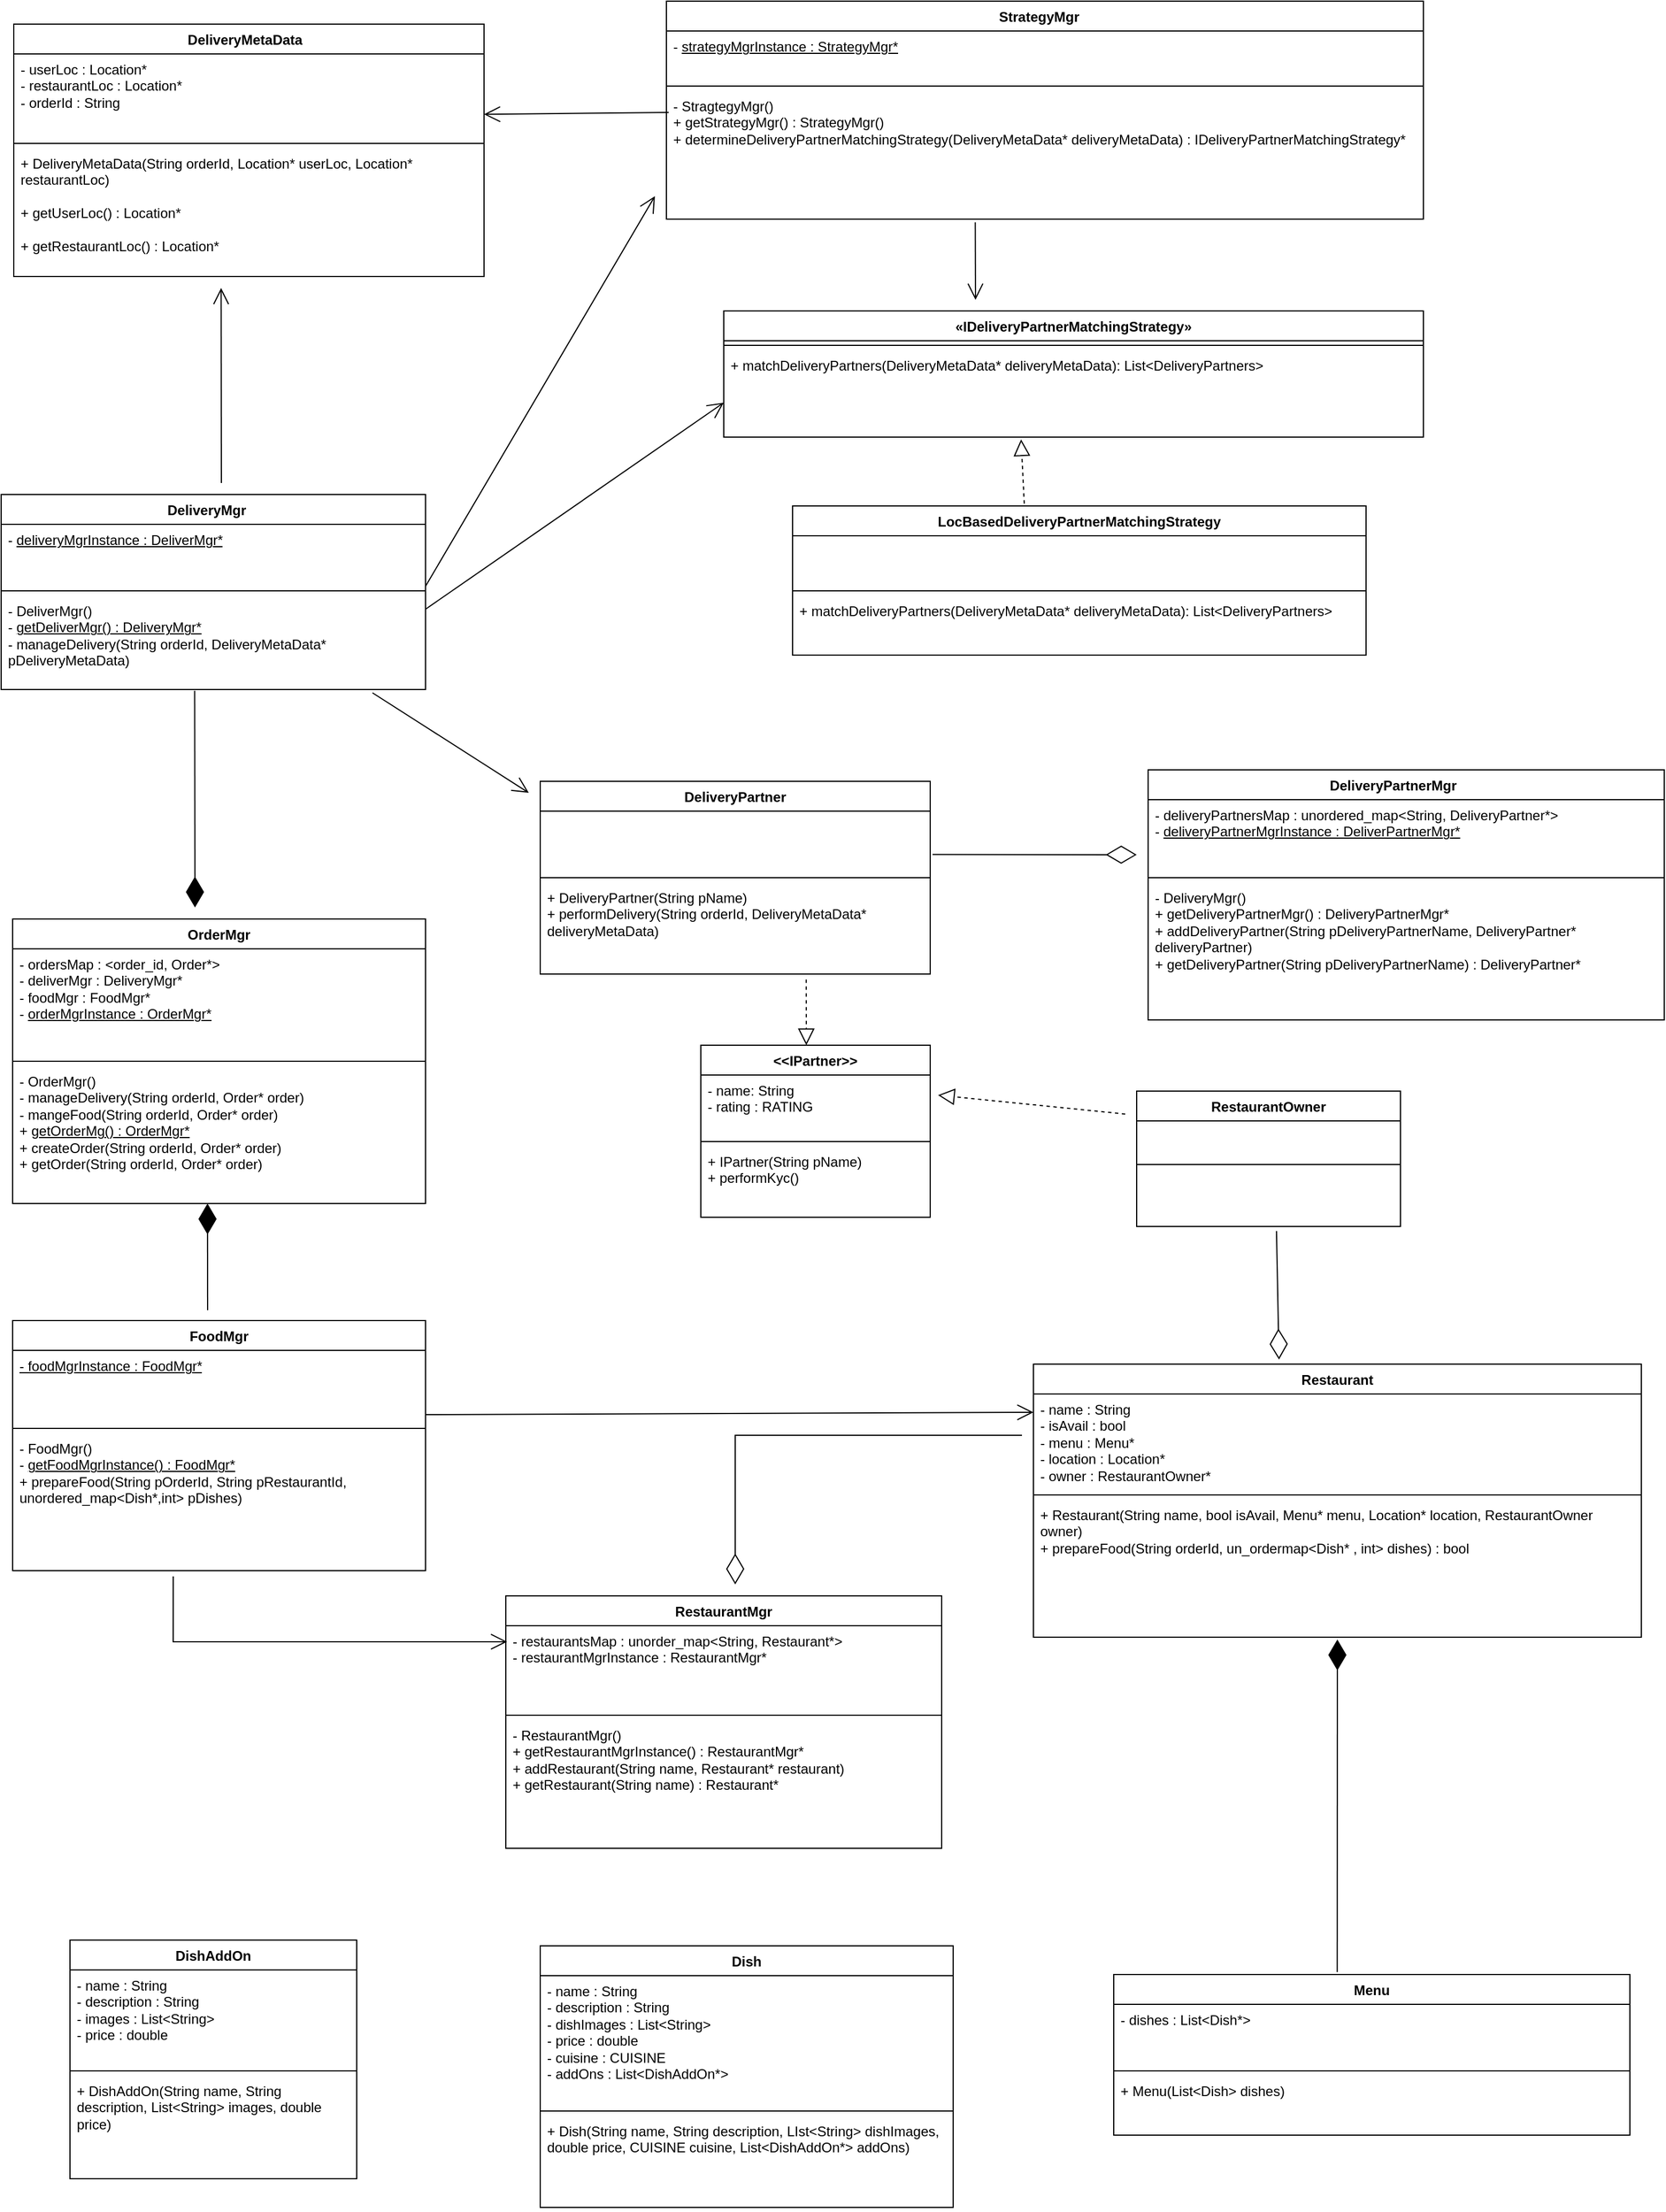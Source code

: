 <mxfile version="24.3.0" type="github">
  <diagram id="C5RBs43oDa-KdzZeNtuy" name="Page-1">
    <mxGraphModel dx="1600" dy="1936" grid="1" gridSize="10" guides="1" tooltips="1" connect="1" arrows="1" fold="1" page="1" pageScale="1" pageWidth="827" pageHeight="1169" math="0" shadow="0">
      <root>
        <mxCell id="WIyWlLk6GJQsqaUBKTNV-0" />
        <mxCell id="WIyWlLk6GJQsqaUBKTNV-1" parent="WIyWlLk6GJQsqaUBKTNV-0" />
        <mxCell id="DL4nsBVzCyI4VSnAJoLp-0" value="OrderMgr&lt;div&gt;&lt;br&gt;&lt;/div&gt;" style="swimlane;fontStyle=1;align=center;verticalAlign=top;childLayout=stackLayout;horizontal=1;startSize=26;horizontalStack=0;resizeParent=1;resizeParentMax=0;resizeLast=0;collapsible=1;marginBottom=0;whiteSpace=wrap;html=1;" vertex="1" parent="WIyWlLk6GJQsqaUBKTNV-1">
          <mxGeometry x="40" y="130" width="360" height="248" as="geometry" />
        </mxCell>
        <mxCell id="DL4nsBVzCyI4VSnAJoLp-1" value="- ordersMap : &amp;lt;order_id, Order*&amp;gt;&lt;div&gt;- deliverMgr : DeliveryMgr*&amp;nbsp;&lt;/div&gt;&lt;div&gt;- foodMgr : FoodMgr*&lt;/div&gt;&lt;div&gt;-&amp;nbsp;&lt;span style=&quot;background-color: initial;&quot;&gt;&lt;u&gt;orderMgrInstance : OrderMgr*&lt;/u&gt;&lt;/span&gt;&lt;/div&gt;&lt;div&gt;&lt;br&gt;&lt;/div&gt;" style="text;strokeColor=none;fillColor=none;align=left;verticalAlign=top;spacingLeft=4;spacingRight=4;overflow=hidden;rotatable=0;points=[[0,0.5],[1,0.5]];portConstraint=eastwest;whiteSpace=wrap;html=1;" vertex="1" parent="DL4nsBVzCyI4VSnAJoLp-0">
          <mxGeometry y="26" width="360" height="94" as="geometry" />
        </mxCell>
        <mxCell id="DL4nsBVzCyI4VSnAJoLp-2" value="" style="line;strokeWidth=1;fillColor=none;align=left;verticalAlign=middle;spacingTop=-1;spacingLeft=3;spacingRight=3;rotatable=0;labelPosition=right;points=[];portConstraint=eastwest;strokeColor=inherit;" vertex="1" parent="DL4nsBVzCyI4VSnAJoLp-0">
          <mxGeometry y="120" width="360" height="8" as="geometry" />
        </mxCell>
        <mxCell id="DL4nsBVzCyI4VSnAJoLp-3" value="- OrderMgr()&lt;div&gt;- manageDelivery(String orderId, Order* order)&lt;/div&gt;&lt;div&gt;- mangeFood(String orderId, Order* order)&lt;/div&gt;&lt;div&gt;+ &lt;u&gt;getOrderMg() : OrderMgr*&lt;/u&gt;&lt;/div&gt;&lt;div&gt;+ createOrder(String orderId, Order* order)&lt;/div&gt;&lt;div&gt;+ getOrder(String orderId, Order* order)&amp;nbsp;&lt;/div&gt;" style="text;strokeColor=none;fillColor=none;align=left;verticalAlign=top;spacingLeft=4;spacingRight=4;overflow=hidden;rotatable=0;points=[[0,0.5],[1,0.5]];portConstraint=eastwest;whiteSpace=wrap;html=1;" vertex="1" parent="DL4nsBVzCyI4VSnAJoLp-0">
          <mxGeometry y="128" width="360" height="120" as="geometry" />
        </mxCell>
        <mxCell id="DL4nsBVzCyI4VSnAJoLp-10" value="DeliveryMgr&lt;span style=&quot;white-space: pre;&quot;&gt;&#x9;&lt;/span&gt;" style="swimlane;fontStyle=1;align=center;verticalAlign=top;childLayout=stackLayout;horizontal=1;startSize=26;horizontalStack=0;resizeParent=1;resizeParentMax=0;resizeLast=0;collapsible=1;marginBottom=0;whiteSpace=wrap;html=1;" vertex="1" parent="WIyWlLk6GJQsqaUBKTNV-1">
          <mxGeometry x="30" y="-240" width="370" height="170" as="geometry" />
        </mxCell>
        <mxCell id="DL4nsBVzCyI4VSnAJoLp-11" value="- &lt;u&gt;deliveryMgrInstance : DeliverMgr*&lt;/u&gt;&lt;div&gt;&lt;br&gt;&lt;/div&gt;" style="text;strokeColor=none;fillColor=none;align=left;verticalAlign=top;spacingLeft=4;spacingRight=4;overflow=hidden;rotatable=0;points=[[0,0.5],[1,0.5]];portConstraint=eastwest;whiteSpace=wrap;html=1;" vertex="1" parent="DL4nsBVzCyI4VSnAJoLp-10">
          <mxGeometry y="26" width="370" height="54" as="geometry" />
        </mxCell>
        <mxCell id="DL4nsBVzCyI4VSnAJoLp-12" value="" style="line;strokeWidth=1;fillColor=none;align=left;verticalAlign=middle;spacingTop=-1;spacingLeft=3;spacingRight=3;rotatable=0;labelPosition=right;points=[];portConstraint=eastwest;strokeColor=inherit;" vertex="1" parent="DL4nsBVzCyI4VSnAJoLp-10">
          <mxGeometry y="80" width="370" height="8" as="geometry" />
        </mxCell>
        <mxCell id="DL4nsBVzCyI4VSnAJoLp-13" value="- DeliverMgr()&lt;div&gt;- &lt;u&gt;getDeliverMgr() : DeliveryMgr*&lt;/u&gt;&lt;/div&gt;&lt;div&gt;- manageDelivery(String orderId, DeliveryMetaData* pDeliveryMetaData)&lt;/div&gt;" style="text;strokeColor=none;fillColor=none;align=left;verticalAlign=top;spacingLeft=4;spacingRight=4;overflow=hidden;rotatable=0;points=[[0,0.5],[1,0.5]];portConstraint=eastwest;whiteSpace=wrap;html=1;" vertex="1" parent="DL4nsBVzCyI4VSnAJoLp-10">
          <mxGeometry y="88" width="370" height="82" as="geometry" />
        </mxCell>
        <mxCell id="DL4nsBVzCyI4VSnAJoLp-14" value="DeliveryMetaData&lt;span style=&quot;white-space: pre;&quot;&gt;&#x9;&lt;/span&gt;" style="swimlane;fontStyle=1;align=center;verticalAlign=top;childLayout=stackLayout;horizontal=1;startSize=26;horizontalStack=0;resizeParent=1;resizeParentMax=0;resizeLast=0;collapsible=1;marginBottom=0;whiteSpace=wrap;html=1;" vertex="1" parent="WIyWlLk6GJQsqaUBKTNV-1">
          <mxGeometry x="41" y="-650" width="410" height="220" as="geometry" />
        </mxCell>
        <mxCell id="DL4nsBVzCyI4VSnAJoLp-15" value="- userLoc : Location*&lt;div&gt;- restaurantLoc : Location*&lt;/div&gt;&lt;div&gt;- orderId : String&lt;/div&gt;" style="text;strokeColor=none;fillColor=none;align=left;verticalAlign=top;spacingLeft=4;spacingRight=4;overflow=hidden;rotatable=0;points=[[0,0.5],[1,0.5]];portConstraint=eastwest;whiteSpace=wrap;html=1;" vertex="1" parent="DL4nsBVzCyI4VSnAJoLp-14">
          <mxGeometry y="26" width="410" height="74" as="geometry" />
        </mxCell>
        <mxCell id="DL4nsBVzCyI4VSnAJoLp-16" value="" style="line;strokeWidth=1;fillColor=none;align=left;verticalAlign=middle;spacingTop=-1;spacingLeft=3;spacingRight=3;rotatable=0;labelPosition=right;points=[];portConstraint=eastwest;strokeColor=inherit;" vertex="1" parent="DL4nsBVzCyI4VSnAJoLp-14">
          <mxGeometry y="100" width="410" height="8" as="geometry" />
        </mxCell>
        <mxCell id="DL4nsBVzCyI4VSnAJoLp-17" value="+ DeliveryMetaData(String orderId, Location* userLoc, Location* restaurantLoc)&lt;div&gt;&lt;br&gt;&lt;/div&gt;&lt;div&gt;+ getUserLoc() : Location*&lt;/div&gt;&lt;div&gt;&lt;br&gt;&lt;/div&gt;&lt;div&gt;+ getRestaurantLoc() : Location*&lt;/div&gt;" style="text;strokeColor=none;fillColor=none;align=left;verticalAlign=top;spacingLeft=4;spacingRight=4;overflow=hidden;rotatable=0;points=[[0,0.5],[1,0.5]];portConstraint=eastwest;whiteSpace=wrap;html=1;" vertex="1" parent="DL4nsBVzCyI4VSnAJoLp-14">
          <mxGeometry y="108" width="410" height="112" as="geometry" />
        </mxCell>
        <mxCell id="DL4nsBVzCyI4VSnAJoLp-22" value="" style="endArrow=open;endFill=1;endSize=12;html=1;rounded=0;entryX=0.494;entryY=1.04;entryDx=0;entryDy=0;entryPerimeter=0;" edge="1" parent="WIyWlLk6GJQsqaUBKTNV-1">
          <mxGeometry width="160" relative="1" as="geometry">
            <mxPoint x="222" y="-250" as="sourcePoint" />
            <mxPoint x="221.77" y="-420.0" as="targetPoint" />
          </mxGeometry>
        </mxCell>
        <mxCell id="DL4nsBVzCyI4VSnAJoLp-23" value="StrategyMgr&lt;span style=&quot;white-space: pre;&quot;&gt;&#x9;&lt;/span&gt;" style="swimlane;fontStyle=1;align=center;verticalAlign=top;childLayout=stackLayout;horizontal=1;startSize=26;horizontalStack=0;resizeParent=1;resizeParentMax=0;resizeLast=0;collapsible=1;marginBottom=0;whiteSpace=wrap;html=1;" vertex="1" parent="WIyWlLk6GJQsqaUBKTNV-1">
          <mxGeometry x="610" y="-670" width="660" height="190" as="geometry" />
        </mxCell>
        <mxCell id="DL4nsBVzCyI4VSnAJoLp-24" value="- &lt;u&gt;strategyMgrInstance : StrategyMgr*&lt;/u&gt;" style="text;strokeColor=none;fillColor=none;align=left;verticalAlign=top;spacingLeft=4;spacingRight=4;overflow=hidden;rotatable=0;points=[[0,0.5],[1,0.5]];portConstraint=eastwest;whiteSpace=wrap;html=1;" vertex="1" parent="DL4nsBVzCyI4VSnAJoLp-23">
          <mxGeometry y="26" width="660" height="44" as="geometry" />
        </mxCell>
        <mxCell id="DL4nsBVzCyI4VSnAJoLp-25" value="" style="line;strokeWidth=1;fillColor=none;align=left;verticalAlign=middle;spacingTop=-1;spacingLeft=3;spacingRight=3;rotatable=0;labelPosition=right;points=[];portConstraint=eastwest;strokeColor=inherit;" vertex="1" parent="DL4nsBVzCyI4VSnAJoLp-23">
          <mxGeometry y="70" width="660" height="8" as="geometry" />
        </mxCell>
        <mxCell id="DL4nsBVzCyI4VSnAJoLp-26" value="- StragtegyMgr()&lt;div&gt;+ getStrategyMgr() : StrategyMgr()&lt;/div&gt;&lt;div&gt;+ determineDeliveryPartnerMatchingStrategy(DeliveryMetaData* deliveryMetaData) : IDeliveryPartnerMatchingStrategy*&lt;/div&gt;" style="text;strokeColor=none;fillColor=none;align=left;verticalAlign=top;spacingLeft=4;spacingRight=4;overflow=hidden;rotatable=0;points=[[0,0.5],[1,0.5]];portConstraint=eastwest;whiteSpace=wrap;html=1;" vertex="1" parent="DL4nsBVzCyI4VSnAJoLp-23">
          <mxGeometry y="78" width="660" height="112" as="geometry" />
        </mxCell>
        <mxCell id="DL4nsBVzCyI4VSnAJoLp-27" value="" style="endArrow=open;endFill=1;endSize=12;html=1;rounded=0;entryX=1;entryY=0.712;entryDx=0;entryDy=0;entryPerimeter=0;exitX=0.003;exitY=0.17;exitDx=0;exitDy=0;exitPerimeter=0;" edge="1" parent="WIyWlLk6GJQsqaUBKTNV-1" source="DL4nsBVzCyI4VSnAJoLp-26" target="DL4nsBVzCyI4VSnAJoLp-15">
          <mxGeometry width="160" relative="1" as="geometry">
            <mxPoint x="460" y="-580.42" as="sourcePoint" />
            <mxPoint x="620" y="-580.42" as="targetPoint" />
          </mxGeometry>
        </mxCell>
        <mxCell id="DL4nsBVzCyI4VSnAJoLp-32" value="" style="endArrow=open;endFill=1;endSize=12;html=1;rounded=0;exitX=0.408;exitY=1.025;exitDx=0;exitDy=0;exitPerimeter=0;entryX=0.453;entryY=0.007;entryDx=0;entryDy=0;entryPerimeter=0;" edge="1" parent="WIyWlLk6GJQsqaUBKTNV-1" source="DL4nsBVzCyI4VSnAJoLp-26">
          <mxGeometry width="160" relative="1" as="geometry">
            <mxPoint x="802" y="-450" as="sourcePoint" />
            <mxPoint x="879.49" y="-409.65" as="targetPoint" />
          </mxGeometry>
        </mxCell>
        <mxCell id="DL4nsBVzCyI4VSnAJoLp-42" value="" style="endArrow=open;endFill=1;endSize=12;html=1;rounded=0;" edge="1" parent="WIyWlLk6GJQsqaUBKTNV-1">
          <mxGeometry width="160" relative="1" as="geometry">
            <mxPoint x="400" y="-160" as="sourcePoint" />
            <mxPoint x="600" y="-500" as="targetPoint" />
          </mxGeometry>
        </mxCell>
        <mxCell id="DL4nsBVzCyI4VSnAJoLp-43" value="" style="endArrow=open;endFill=1;endSize=12;html=1;rounded=0;" edge="1" parent="WIyWlLk6GJQsqaUBKTNV-1">
          <mxGeometry width="160" relative="1" as="geometry">
            <mxPoint x="400" y="-140" as="sourcePoint" />
            <mxPoint x="660" y="-320" as="targetPoint" />
          </mxGeometry>
        </mxCell>
        <mxCell id="DL4nsBVzCyI4VSnAJoLp-44" value="LocBasedDeliveryPartnerMatchingStrategy" style="swimlane;fontStyle=1;align=center;verticalAlign=top;childLayout=stackLayout;horizontal=1;startSize=26;horizontalStack=0;resizeParent=1;resizeParentMax=0;resizeLast=0;collapsible=1;marginBottom=0;whiteSpace=wrap;html=1;" vertex="1" parent="WIyWlLk6GJQsqaUBKTNV-1">
          <mxGeometry x="720" y="-230" width="500" height="130" as="geometry" />
        </mxCell>
        <mxCell id="DL4nsBVzCyI4VSnAJoLp-45" value="&lt;div&gt;&lt;br&gt;&lt;/div&gt;" style="text;strokeColor=none;fillColor=none;align=left;verticalAlign=top;spacingLeft=4;spacingRight=4;overflow=hidden;rotatable=0;points=[[0,0.5],[1,0.5]];portConstraint=eastwest;whiteSpace=wrap;html=1;" vertex="1" parent="DL4nsBVzCyI4VSnAJoLp-44">
          <mxGeometry y="26" width="500" height="44" as="geometry" />
        </mxCell>
        <mxCell id="DL4nsBVzCyI4VSnAJoLp-46" value="" style="line;strokeWidth=1;fillColor=none;align=left;verticalAlign=middle;spacingTop=-1;spacingLeft=3;spacingRight=3;rotatable=0;labelPosition=right;points=[];portConstraint=eastwest;strokeColor=inherit;" vertex="1" parent="DL4nsBVzCyI4VSnAJoLp-44">
          <mxGeometry y="70" width="500" height="8" as="geometry" />
        </mxCell>
        <mxCell id="DL4nsBVzCyI4VSnAJoLp-47" value="+ matchDeliveryPartners(DeliveryMetaData* deliveryMetaData): List&amp;lt;DeliveryPartners&amp;gt;" style="text;strokeColor=none;fillColor=none;align=left;verticalAlign=top;spacingLeft=4;spacingRight=4;overflow=hidden;rotatable=0;points=[[0,0.5],[1,0.5]];portConstraint=eastwest;whiteSpace=wrap;html=1;" vertex="1" parent="DL4nsBVzCyI4VSnAJoLp-44">
          <mxGeometry y="78" width="500" height="52" as="geometry" />
        </mxCell>
        <mxCell id="DL4nsBVzCyI4VSnAJoLp-52" value="«IDeliveryPartnerMatchingStrategy»&lt;div&gt;&lt;br style=&quot;font-weight: 400;&quot;&gt;&lt;/div&gt;" style="swimlane;fontStyle=1;align=center;verticalAlign=top;childLayout=stackLayout;horizontal=1;startSize=26;horizontalStack=0;resizeParent=1;resizeParentMax=0;resizeLast=0;collapsible=1;marginBottom=0;whiteSpace=wrap;html=1;" vertex="1" parent="WIyWlLk6GJQsqaUBKTNV-1">
          <mxGeometry x="660" y="-400" width="610" height="110" as="geometry" />
        </mxCell>
        <mxCell id="DL4nsBVzCyI4VSnAJoLp-54" value="" style="line;strokeWidth=1;fillColor=none;align=left;verticalAlign=middle;spacingTop=-1;spacingLeft=3;spacingRight=3;rotatable=0;labelPosition=right;points=[];portConstraint=eastwest;strokeColor=inherit;" vertex="1" parent="DL4nsBVzCyI4VSnAJoLp-52">
          <mxGeometry y="26" width="610" height="8" as="geometry" />
        </mxCell>
        <mxCell id="DL4nsBVzCyI4VSnAJoLp-55" value="+ matchDeliveryPartners(DeliveryMetaData* deliveryMetaData): List&amp;lt;DeliveryPartners&amp;gt;" style="text;strokeColor=none;fillColor=none;align=left;verticalAlign=top;spacingLeft=4;spacingRight=4;overflow=hidden;rotatable=0;points=[[0,0.5],[1,0.5]];portConstraint=eastwest;whiteSpace=wrap;html=1;" vertex="1" parent="DL4nsBVzCyI4VSnAJoLp-52">
          <mxGeometry y="34" width="610" height="76" as="geometry" />
        </mxCell>
        <mxCell id="DL4nsBVzCyI4VSnAJoLp-59" value="" style="endArrow=block;dashed=1;endFill=0;endSize=12;html=1;rounded=0;exitX=0.404;exitY=-0.016;exitDx=0;exitDy=0;exitPerimeter=0;entryX=0.425;entryY=1.026;entryDx=0;entryDy=0;entryPerimeter=0;" edge="1" parent="WIyWlLk6GJQsqaUBKTNV-1" source="DL4nsBVzCyI4VSnAJoLp-44" target="DL4nsBVzCyI4VSnAJoLp-55">
          <mxGeometry width="160" relative="1" as="geometry">
            <mxPoint x="935" y="-290" as="sourcePoint" />
            <mxPoint x="920" y="-280" as="targetPoint" />
          </mxGeometry>
        </mxCell>
        <mxCell id="DL4nsBVzCyI4VSnAJoLp-60" value="&lt;div&gt;DeliveryPartner&lt;/div&gt;&lt;div&gt;&lt;br&gt;&lt;/div&gt;" style="swimlane;fontStyle=1;align=center;verticalAlign=top;childLayout=stackLayout;horizontal=1;startSize=26;horizontalStack=0;resizeParent=1;resizeParentMax=0;resizeLast=0;collapsible=1;marginBottom=0;whiteSpace=wrap;html=1;" vertex="1" parent="WIyWlLk6GJQsqaUBKTNV-1">
          <mxGeometry x="500" y="10" width="340" height="168" as="geometry" />
        </mxCell>
        <mxCell id="DL4nsBVzCyI4VSnAJoLp-61" value="&lt;div&gt;&lt;br&gt;&lt;/div&gt;" style="text;strokeColor=none;fillColor=none;align=left;verticalAlign=top;spacingLeft=4;spacingRight=4;overflow=hidden;rotatable=0;points=[[0,0.5],[1,0.5]];portConstraint=eastwest;whiteSpace=wrap;html=1;" vertex="1" parent="DL4nsBVzCyI4VSnAJoLp-60">
          <mxGeometry y="26" width="340" height="54" as="geometry" />
        </mxCell>
        <mxCell id="DL4nsBVzCyI4VSnAJoLp-62" value="" style="line;strokeWidth=1;fillColor=none;align=left;verticalAlign=middle;spacingTop=-1;spacingLeft=3;spacingRight=3;rotatable=0;labelPosition=right;points=[];portConstraint=eastwest;strokeColor=inherit;" vertex="1" parent="DL4nsBVzCyI4VSnAJoLp-60">
          <mxGeometry y="80" width="340" height="8" as="geometry" />
        </mxCell>
        <mxCell id="DL4nsBVzCyI4VSnAJoLp-63" value="+ DeliveryPartner(String pName)&lt;div&gt;+ performDelivery(String orderId, DeliveryMetaData* deliveryMetaData)&lt;/div&gt;" style="text;strokeColor=none;fillColor=none;align=left;verticalAlign=top;spacingLeft=4;spacingRight=4;overflow=hidden;rotatable=0;points=[[0,0.5],[1,0.5]];portConstraint=eastwest;whiteSpace=wrap;html=1;" vertex="1" parent="DL4nsBVzCyI4VSnAJoLp-60">
          <mxGeometry y="88" width="340" height="80" as="geometry" />
        </mxCell>
        <mxCell id="DL4nsBVzCyI4VSnAJoLp-64" value="" style="endArrow=open;endFill=1;endSize=12;html=1;rounded=0;exitX=0.875;exitY=1.035;exitDx=0;exitDy=0;exitPerimeter=0;" edge="1" parent="WIyWlLk6GJQsqaUBKTNV-1" source="DL4nsBVzCyI4VSnAJoLp-13">
          <mxGeometry width="160" relative="1" as="geometry">
            <mxPoint x="520" y="50" as="sourcePoint" />
            <mxPoint x="490" y="20" as="targetPoint" />
          </mxGeometry>
        </mxCell>
        <mxCell id="DL4nsBVzCyI4VSnAJoLp-66" value="" style="endArrow=diamondThin;endFill=1;endSize=24;html=1;rounded=0;exitX=0.456;exitY=1.014;exitDx=0;exitDy=0;exitPerimeter=0;" edge="1" parent="WIyWlLk6GJQsqaUBKTNV-1" source="DL4nsBVzCyI4VSnAJoLp-13">
          <mxGeometry width="160" relative="1" as="geometry">
            <mxPoint x="160" y="10" as="sourcePoint" />
            <mxPoint x="199" y="120" as="targetPoint" />
          </mxGeometry>
        </mxCell>
        <mxCell id="DL4nsBVzCyI4VSnAJoLp-67" value="&amp;lt;&amp;lt;IPartner&amp;gt;&amp;gt;" style="swimlane;fontStyle=1;align=center;verticalAlign=top;childLayout=stackLayout;horizontal=1;startSize=26;horizontalStack=0;resizeParent=1;resizeParentMax=0;resizeLast=0;collapsible=1;marginBottom=0;whiteSpace=wrap;html=1;" vertex="1" parent="WIyWlLk6GJQsqaUBKTNV-1">
          <mxGeometry x="640" y="240" width="200" height="150" as="geometry" />
        </mxCell>
        <mxCell id="DL4nsBVzCyI4VSnAJoLp-68" value="- name: String&lt;div&gt;- rating : RATING&lt;/div&gt;" style="text;strokeColor=none;fillColor=none;align=left;verticalAlign=top;spacingLeft=4;spacingRight=4;overflow=hidden;rotatable=0;points=[[0,0.5],[1,0.5]];portConstraint=eastwest;whiteSpace=wrap;html=1;" vertex="1" parent="DL4nsBVzCyI4VSnAJoLp-67">
          <mxGeometry y="26" width="200" height="54" as="geometry" />
        </mxCell>
        <mxCell id="DL4nsBVzCyI4VSnAJoLp-69" value="" style="line;strokeWidth=1;fillColor=none;align=left;verticalAlign=middle;spacingTop=-1;spacingLeft=3;spacingRight=3;rotatable=0;labelPosition=right;points=[];portConstraint=eastwest;strokeColor=inherit;" vertex="1" parent="DL4nsBVzCyI4VSnAJoLp-67">
          <mxGeometry y="80" width="200" height="8" as="geometry" />
        </mxCell>
        <mxCell id="DL4nsBVzCyI4VSnAJoLp-70" value="+ IPartner(String pName)&lt;div&gt;+ performKyc()&lt;/div&gt;" style="text;strokeColor=none;fillColor=none;align=left;verticalAlign=top;spacingLeft=4;spacingRight=4;overflow=hidden;rotatable=0;points=[[0,0.5],[1,0.5]];portConstraint=eastwest;whiteSpace=wrap;html=1;" vertex="1" parent="DL4nsBVzCyI4VSnAJoLp-67">
          <mxGeometry y="88" width="200" height="62" as="geometry" />
        </mxCell>
        <mxCell id="DL4nsBVzCyI4VSnAJoLp-71" value="" style="endArrow=block;dashed=1;endFill=0;endSize=12;html=1;rounded=0;exitX=0.682;exitY=1.06;exitDx=0;exitDy=0;exitPerimeter=0;" edge="1" parent="WIyWlLk6GJQsqaUBKTNV-1" source="DL4nsBVzCyI4VSnAJoLp-63">
          <mxGeometry width="160" relative="1" as="geometry">
            <mxPoint x="580" y="220" as="sourcePoint" />
            <mxPoint x="732" y="240" as="targetPoint" />
          </mxGeometry>
        </mxCell>
        <mxCell id="DL4nsBVzCyI4VSnAJoLp-72" value="DeliveryPartnerMgr&lt;span style=&quot;white-space: pre;&quot;&gt;&#x9;&lt;/span&gt;" style="swimlane;fontStyle=1;align=center;verticalAlign=top;childLayout=stackLayout;horizontal=1;startSize=26;horizontalStack=0;resizeParent=1;resizeParentMax=0;resizeLast=0;collapsible=1;marginBottom=0;whiteSpace=wrap;html=1;" vertex="1" parent="WIyWlLk6GJQsqaUBKTNV-1">
          <mxGeometry x="1030" width="450" height="218" as="geometry" />
        </mxCell>
        <mxCell id="DL4nsBVzCyI4VSnAJoLp-73" value="- deliveryPartnersMap : unordered_map&amp;lt;String, DeliveryPartner*&amp;gt;&lt;div&gt;- &lt;u&gt;deliveryPartnerMgrInstance : DeliverPartnerMgr*&lt;/u&gt;&lt;/div&gt;&lt;div&gt;&lt;br&gt;&lt;/div&gt;" style="text;strokeColor=none;fillColor=none;align=left;verticalAlign=top;spacingLeft=4;spacingRight=4;overflow=hidden;rotatable=0;points=[[0,0.5],[1,0.5]];portConstraint=eastwest;whiteSpace=wrap;html=1;" vertex="1" parent="DL4nsBVzCyI4VSnAJoLp-72">
          <mxGeometry y="26" width="450" height="64" as="geometry" />
        </mxCell>
        <mxCell id="DL4nsBVzCyI4VSnAJoLp-74" value="" style="line;strokeWidth=1;fillColor=none;align=left;verticalAlign=middle;spacingTop=-1;spacingLeft=3;spacingRight=3;rotatable=0;labelPosition=right;points=[];portConstraint=eastwest;strokeColor=inherit;" vertex="1" parent="DL4nsBVzCyI4VSnAJoLp-72">
          <mxGeometry y="90" width="450" height="8" as="geometry" />
        </mxCell>
        <mxCell id="DL4nsBVzCyI4VSnAJoLp-75" value="- DeliveryMgr()&lt;div&gt;+ getDeliveryPartnerMgr() : DeliveryPartnerMgr*&lt;/div&gt;&lt;div&gt;+ addDeliveryPartner(String pDeliveryPartnerName, DeliveryPartner* deliveryPartner)&lt;/div&gt;&lt;div&gt;+ getDeliveryPartner(String pDeliveryPartnerName) : DeliveryPartner*&lt;/div&gt;" style="text;strokeColor=none;fillColor=none;align=left;verticalAlign=top;spacingLeft=4;spacingRight=4;overflow=hidden;rotatable=0;points=[[0,0.5],[1,0.5]];portConstraint=eastwest;whiteSpace=wrap;html=1;" vertex="1" parent="DL4nsBVzCyI4VSnAJoLp-72">
          <mxGeometry y="98" width="450" height="120" as="geometry" />
        </mxCell>
        <mxCell id="DL4nsBVzCyI4VSnAJoLp-76" value="" style="endArrow=diamondThin;endFill=0;endSize=24;html=1;rounded=0;exitX=1.006;exitY=0.698;exitDx=0;exitDy=0;exitPerimeter=0;" edge="1" parent="WIyWlLk6GJQsqaUBKTNV-1" source="DL4nsBVzCyI4VSnAJoLp-61">
          <mxGeometry width="160" relative="1" as="geometry">
            <mxPoint x="790" y="190" as="sourcePoint" />
            <mxPoint x="1020" y="74" as="targetPoint" />
          </mxGeometry>
        </mxCell>
        <mxCell id="DL4nsBVzCyI4VSnAJoLp-77" value="RestaurantOwner" style="swimlane;fontStyle=1;align=center;verticalAlign=top;childLayout=stackLayout;horizontal=1;startSize=26;horizontalStack=0;resizeParent=1;resizeParentMax=0;resizeLast=0;collapsible=1;marginBottom=0;whiteSpace=wrap;html=1;" vertex="1" parent="WIyWlLk6GJQsqaUBKTNV-1">
          <mxGeometry x="1020" y="280" width="230" height="118" as="geometry" />
        </mxCell>
        <mxCell id="DL4nsBVzCyI4VSnAJoLp-78" value="&lt;div&gt;&lt;br&gt;&lt;/div&gt;" style="text;strokeColor=none;fillColor=none;align=left;verticalAlign=top;spacingLeft=4;spacingRight=4;overflow=hidden;rotatable=0;points=[[0,0.5],[1,0.5]];portConstraint=eastwest;whiteSpace=wrap;html=1;" vertex="1" parent="DL4nsBVzCyI4VSnAJoLp-77">
          <mxGeometry y="26" width="230" height="34" as="geometry" />
        </mxCell>
        <mxCell id="DL4nsBVzCyI4VSnAJoLp-79" value="" style="line;strokeWidth=1;fillColor=none;align=left;verticalAlign=middle;spacingTop=-1;spacingLeft=3;spacingRight=3;rotatable=0;labelPosition=right;points=[];portConstraint=eastwest;strokeColor=inherit;" vertex="1" parent="DL4nsBVzCyI4VSnAJoLp-77">
          <mxGeometry y="60" width="230" height="8" as="geometry" />
        </mxCell>
        <mxCell id="DL4nsBVzCyI4VSnAJoLp-80" value="&lt;div&gt;&lt;br&gt;&lt;/div&gt;" style="text;strokeColor=none;fillColor=none;align=left;verticalAlign=top;spacingLeft=4;spacingRight=4;overflow=hidden;rotatable=0;points=[[0,0.5],[1,0.5]];portConstraint=eastwest;whiteSpace=wrap;html=1;" vertex="1" parent="DL4nsBVzCyI4VSnAJoLp-77">
          <mxGeometry y="68" width="230" height="50" as="geometry" />
        </mxCell>
        <mxCell id="DL4nsBVzCyI4VSnAJoLp-82" value="" style="endArrow=block;dashed=1;endFill=0;endSize=12;html=1;rounded=0;entryX=1.034;entryY=0.325;entryDx=0;entryDy=0;entryPerimeter=0;" edge="1" parent="WIyWlLk6GJQsqaUBKTNV-1" target="DL4nsBVzCyI4VSnAJoLp-68">
          <mxGeometry width="160" relative="1" as="geometry">
            <mxPoint x="1010" y="300" as="sourcePoint" />
            <mxPoint x="950" y="370" as="targetPoint" />
          </mxGeometry>
        </mxCell>
        <mxCell id="DL4nsBVzCyI4VSnAJoLp-83" value="FoodMgr" style="swimlane;fontStyle=1;align=center;verticalAlign=top;childLayout=stackLayout;horizontal=1;startSize=26;horizontalStack=0;resizeParent=1;resizeParentMax=0;resizeLast=0;collapsible=1;marginBottom=0;whiteSpace=wrap;html=1;" vertex="1" parent="WIyWlLk6GJQsqaUBKTNV-1">
          <mxGeometry x="40" y="480" width="360" height="218" as="geometry" />
        </mxCell>
        <mxCell id="DL4nsBVzCyI4VSnAJoLp-84" value="&lt;u&gt;- foodMgrInstance : FoodMgr*&lt;/u&gt;" style="text;strokeColor=none;fillColor=none;align=left;verticalAlign=top;spacingLeft=4;spacingRight=4;overflow=hidden;rotatable=0;points=[[0,0.5],[1,0.5]];portConstraint=eastwest;whiteSpace=wrap;html=1;" vertex="1" parent="DL4nsBVzCyI4VSnAJoLp-83">
          <mxGeometry y="26" width="360" height="64" as="geometry" />
        </mxCell>
        <mxCell id="DL4nsBVzCyI4VSnAJoLp-85" value="" style="line;strokeWidth=1;fillColor=none;align=left;verticalAlign=middle;spacingTop=-1;spacingLeft=3;spacingRight=3;rotatable=0;labelPosition=right;points=[];portConstraint=eastwest;strokeColor=inherit;" vertex="1" parent="DL4nsBVzCyI4VSnAJoLp-83">
          <mxGeometry y="90" width="360" height="8" as="geometry" />
        </mxCell>
        <mxCell id="DL4nsBVzCyI4VSnAJoLp-86" value="- FoodMgr()&lt;div&gt;- &lt;u&gt;getFoodMgrInstance() : FoodMgr*&lt;/u&gt;&lt;/div&gt;&lt;div&gt;+ prepareFood(String pOrderId, String pRestaurantId, unordered_map&amp;lt;Dish*,int&amp;gt; pDishes)&lt;/div&gt;" style="text;strokeColor=none;fillColor=none;align=left;verticalAlign=top;spacingLeft=4;spacingRight=4;overflow=hidden;rotatable=0;points=[[0,0.5],[1,0.5]];portConstraint=eastwest;whiteSpace=wrap;html=1;" vertex="1" parent="DL4nsBVzCyI4VSnAJoLp-83">
          <mxGeometry y="98" width="360" height="120" as="geometry" />
        </mxCell>
        <mxCell id="DL4nsBVzCyI4VSnAJoLp-88" value="" style="endArrow=diamondThin;endFill=1;endSize=24;html=1;rounded=0;entryX=0.472;entryY=1.042;entryDx=0;entryDy=0;entryPerimeter=0;" edge="1" parent="WIyWlLk6GJQsqaUBKTNV-1">
          <mxGeometry width="160" relative="1" as="geometry">
            <mxPoint x="210" y="471" as="sourcePoint" />
            <mxPoint x="209.92" y="378.0" as="targetPoint" />
          </mxGeometry>
        </mxCell>
        <mxCell id="DL4nsBVzCyI4VSnAJoLp-89" value="Restaurant" style="swimlane;fontStyle=1;align=center;verticalAlign=top;childLayout=stackLayout;horizontal=1;startSize=26;horizontalStack=0;resizeParent=1;resizeParentMax=0;resizeLast=0;collapsible=1;marginBottom=0;whiteSpace=wrap;html=1;" vertex="1" parent="WIyWlLk6GJQsqaUBKTNV-1">
          <mxGeometry x="930" y="518" width="530" height="238" as="geometry" />
        </mxCell>
        <mxCell id="DL4nsBVzCyI4VSnAJoLp-90" value="- name : String&lt;div&gt;- isAvail : bool&lt;/div&gt;&lt;div&gt;- menu : Menu*&lt;/div&gt;&lt;div&gt;- location : Location*&lt;/div&gt;&lt;div&gt;- owner : RestaurantOwner*&lt;/div&gt;" style="text;strokeColor=none;fillColor=none;align=left;verticalAlign=top;spacingLeft=4;spacingRight=4;overflow=hidden;rotatable=0;points=[[0,0.5],[1,0.5]];portConstraint=eastwest;whiteSpace=wrap;html=1;" vertex="1" parent="DL4nsBVzCyI4VSnAJoLp-89">
          <mxGeometry y="26" width="530" height="84" as="geometry" />
        </mxCell>
        <mxCell id="DL4nsBVzCyI4VSnAJoLp-91" value="" style="line;strokeWidth=1;fillColor=none;align=left;verticalAlign=middle;spacingTop=-1;spacingLeft=3;spacingRight=3;rotatable=0;labelPosition=right;points=[];portConstraint=eastwest;strokeColor=inherit;" vertex="1" parent="DL4nsBVzCyI4VSnAJoLp-89">
          <mxGeometry y="110" width="530" height="8" as="geometry" />
        </mxCell>
        <mxCell id="DL4nsBVzCyI4VSnAJoLp-92" value="+ Restaurant(String name, bool isAvail, Menu* menu, Location* location, RestaurantOwner owner)&lt;div&gt;+ prepareFood(String orderId, un_ordermap&amp;lt;Dish* , int&amp;gt; dishes) : bool&amp;nbsp;&lt;/div&gt;" style="text;strokeColor=none;fillColor=none;align=left;verticalAlign=top;spacingLeft=4;spacingRight=4;overflow=hidden;rotatable=0;points=[[0,0.5],[1,0.5]];portConstraint=eastwest;whiteSpace=wrap;html=1;" vertex="1" parent="DL4nsBVzCyI4VSnAJoLp-89">
          <mxGeometry y="118" width="530" height="120" as="geometry" />
        </mxCell>
        <mxCell id="DL4nsBVzCyI4VSnAJoLp-94" value="" style="endArrow=diamondThin;endFill=0;endSize=24;html=1;rounded=0;exitX=0.53;exitY=1.08;exitDx=0;exitDy=0;exitPerimeter=0;entryX=0.404;entryY=-0.017;entryDx=0;entryDy=0;entryPerimeter=0;" edge="1" parent="WIyWlLk6GJQsqaUBKTNV-1" source="DL4nsBVzCyI4VSnAJoLp-80" target="DL4nsBVzCyI4VSnAJoLp-89">
          <mxGeometry width="160" relative="1" as="geometry">
            <mxPoint x="580" y="470" as="sourcePoint" />
            <mxPoint x="740" y="470" as="targetPoint" />
          </mxGeometry>
        </mxCell>
        <mxCell id="DL4nsBVzCyI4VSnAJoLp-95" value="RestaurantMgr" style="swimlane;fontStyle=1;align=center;verticalAlign=top;childLayout=stackLayout;horizontal=1;startSize=26;horizontalStack=0;resizeParent=1;resizeParentMax=0;resizeLast=0;collapsible=1;marginBottom=0;whiteSpace=wrap;html=1;" vertex="1" parent="WIyWlLk6GJQsqaUBKTNV-1">
          <mxGeometry x="470" y="720" width="380" height="220" as="geometry" />
        </mxCell>
        <mxCell id="DL4nsBVzCyI4VSnAJoLp-96" value="- restaurantsMap : unorder_map&amp;lt;String, Restaurant*&amp;gt;&lt;div&gt;- restaurantMgrInstance : RestaurantMgr*&lt;/div&gt;" style="text;strokeColor=none;fillColor=none;align=left;verticalAlign=top;spacingLeft=4;spacingRight=4;overflow=hidden;rotatable=0;points=[[0,0.5],[1,0.5]];portConstraint=eastwest;whiteSpace=wrap;html=1;" vertex="1" parent="DL4nsBVzCyI4VSnAJoLp-95">
          <mxGeometry y="26" width="380" height="74" as="geometry" />
        </mxCell>
        <mxCell id="DL4nsBVzCyI4VSnAJoLp-97" value="" style="line;strokeWidth=1;fillColor=none;align=left;verticalAlign=middle;spacingTop=-1;spacingLeft=3;spacingRight=3;rotatable=0;labelPosition=right;points=[];portConstraint=eastwest;strokeColor=inherit;" vertex="1" parent="DL4nsBVzCyI4VSnAJoLp-95">
          <mxGeometry y="100" width="380" height="8" as="geometry" />
        </mxCell>
        <mxCell id="DL4nsBVzCyI4VSnAJoLp-98" value="- RestaurantMgr()&lt;div&gt;+ getRestaurantMgrInstance() : RestaurantMgr*&lt;/div&gt;&lt;div&gt;+ addRestaurant(String name, Restaurant* restaurant)&lt;/div&gt;&lt;div&gt;+ getRestaurant(String name) : Restaurant*&lt;/div&gt;" style="text;strokeColor=none;fillColor=none;align=left;verticalAlign=top;spacingLeft=4;spacingRight=4;overflow=hidden;rotatable=0;points=[[0,0.5],[1,0.5]];portConstraint=eastwest;whiteSpace=wrap;html=1;" vertex="1" parent="DL4nsBVzCyI4VSnAJoLp-95">
          <mxGeometry y="108" width="380" height="112" as="geometry" />
        </mxCell>
        <mxCell id="DL4nsBVzCyI4VSnAJoLp-99" value="" style="endArrow=diamondThin;endFill=0;endSize=24;html=1;rounded=0;" edge="1" parent="WIyWlLk6GJQsqaUBKTNV-1">
          <mxGeometry width="160" relative="1" as="geometry">
            <mxPoint x="920" y="580" as="sourcePoint" />
            <mxPoint x="670" y="710" as="targetPoint" />
            <Array as="points">
              <mxPoint x="670" y="580" />
            </Array>
          </mxGeometry>
        </mxCell>
        <mxCell id="DL4nsBVzCyI4VSnAJoLp-101" value="" style="endArrow=open;endFill=1;endSize=12;html=1;rounded=0;entryX=0.003;entryY=0.189;entryDx=0;entryDy=0;entryPerimeter=0;exitX=0.389;exitY=1.042;exitDx=0;exitDy=0;exitPerimeter=0;" edge="1" parent="WIyWlLk6GJQsqaUBKTNV-1" source="DL4nsBVzCyI4VSnAJoLp-86" target="DL4nsBVzCyI4VSnAJoLp-96">
          <mxGeometry width="160" relative="1" as="geometry">
            <mxPoint x="180" y="756" as="sourcePoint" />
            <mxPoint x="340" y="756" as="targetPoint" />
            <Array as="points">
              <mxPoint x="180" y="760" />
            </Array>
          </mxGeometry>
        </mxCell>
        <mxCell id="DL4nsBVzCyI4VSnAJoLp-102" value="" style="endArrow=open;endFill=1;endSize=12;html=1;rounded=0;entryX=0;entryY=0;entryDx=0;entryDy=0;" edge="1" parent="WIyWlLk6GJQsqaUBKTNV-1">
          <mxGeometry width="160" relative="1" as="geometry">
            <mxPoint x="400" y="562" as="sourcePoint" />
            <mxPoint x="930" y="560" as="targetPoint" />
          </mxGeometry>
        </mxCell>
        <mxCell id="DL4nsBVzCyI4VSnAJoLp-103" value="Menu" style="swimlane;fontStyle=1;align=center;verticalAlign=top;childLayout=stackLayout;horizontal=1;startSize=26;horizontalStack=0;resizeParent=1;resizeParentMax=0;resizeLast=0;collapsible=1;marginBottom=0;whiteSpace=wrap;html=1;" vertex="1" parent="WIyWlLk6GJQsqaUBKTNV-1">
          <mxGeometry x="1000" y="1050" width="450" height="140" as="geometry" />
        </mxCell>
        <mxCell id="DL4nsBVzCyI4VSnAJoLp-104" value="- dishes : List&amp;lt;Dish*&amp;gt;" style="text;strokeColor=none;fillColor=none;align=left;verticalAlign=top;spacingLeft=4;spacingRight=4;overflow=hidden;rotatable=0;points=[[0,0.5],[1,0.5]];portConstraint=eastwest;whiteSpace=wrap;html=1;" vertex="1" parent="DL4nsBVzCyI4VSnAJoLp-103">
          <mxGeometry y="26" width="450" height="54" as="geometry" />
        </mxCell>
        <mxCell id="DL4nsBVzCyI4VSnAJoLp-105" value="" style="line;strokeWidth=1;fillColor=none;align=left;verticalAlign=middle;spacingTop=-1;spacingLeft=3;spacingRight=3;rotatable=0;labelPosition=right;points=[];portConstraint=eastwest;strokeColor=inherit;" vertex="1" parent="DL4nsBVzCyI4VSnAJoLp-103">
          <mxGeometry y="80" width="450" height="8" as="geometry" />
        </mxCell>
        <mxCell id="DL4nsBVzCyI4VSnAJoLp-106" value="&lt;div&gt;+ Menu(List&amp;lt;Dish&amp;gt; dishes)&lt;/div&gt;" style="text;strokeColor=none;fillColor=none;align=left;verticalAlign=top;spacingLeft=4;spacingRight=4;overflow=hidden;rotatable=0;points=[[0,0.5],[1,0.5]];portConstraint=eastwest;whiteSpace=wrap;html=1;" vertex="1" parent="DL4nsBVzCyI4VSnAJoLp-103">
          <mxGeometry y="88" width="450" height="52" as="geometry" />
        </mxCell>
        <mxCell id="DL4nsBVzCyI4VSnAJoLp-107" value="" style="endArrow=diamondThin;endFill=1;endSize=24;html=1;rounded=0;entryX=0.5;entryY=1.017;entryDx=0;entryDy=0;entryPerimeter=0;exitX=0.433;exitY=-0.015;exitDx=0;exitDy=0;exitPerimeter=0;" edge="1" parent="WIyWlLk6GJQsqaUBKTNV-1" source="DL4nsBVzCyI4VSnAJoLp-103" target="DL4nsBVzCyI4VSnAJoLp-92">
          <mxGeometry width="160" relative="1" as="geometry">
            <mxPoint x="1070" y="870" as="sourcePoint" />
            <mxPoint x="1230" y="870" as="targetPoint" />
          </mxGeometry>
        </mxCell>
        <mxCell id="DL4nsBVzCyI4VSnAJoLp-108" value="Dish&lt;div&gt;&lt;br&gt;&lt;/div&gt;" style="swimlane;fontStyle=1;align=center;verticalAlign=top;childLayout=stackLayout;horizontal=1;startSize=26;horizontalStack=0;resizeParent=1;resizeParentMax=0;resizeLast=0;collapsible=1;marginBottom=0;whiteSpace=wrap;html=1;" vertex="1" parent="WIyWlLk6GJQsqaUBKTNV-1">
          <mxGeometry x="500" y="1025" width="360" height="228" as="geometry" />
        </mxCell>
        <mxCell id="DL4nsBVzCyI4VSnAJoLp-109" value="- name : String&lt;div&gt;- description : String&lt;/div&gt;&lt;div&gt;- dishImages : List&amp;lt;String&amp;gt;&lt;/div&gt;&lt;div&gt;- price : double&lt;/div&gt;&lt;div&gt;- cuisine : CUISINE&lt;/div&gt;&lt;div&gt;- addOns : List&amp;lt;DishAddOn*&amp;gt;&lt;/div&gt;" style="text;strokeColor=none;fillColor=none;align=left;verticalAlign=top;spacingLeft=4;spacingRight=4;overflow=hidden;rotatable=0;points=[[0,0.5],[1,0.5]];portConstraint=eastwest;whiteSpace=wrap;html=1;" vertex="1" parent="DL4nsBVzCyI4VSnAJoLp-108">
          <mxGeometry y="26" width="360" height="114" as="geometry" />
        </mxCell>
        <mxCell id="DL4nsBVzCyI4VSnAJoLp-110" value="" style="line;strokeWidth=1;fillColor=none;align=left;verticalAlign=middle;spacingTop=-1;spacingLeft=3;spacingRight=3;rotatable=0;labelPosition=right;points=[];portConstraint=eastwest;strokeColor=inherit;" vertex="1" parent="DL4nsBVzCyI4VSnAJoLp-108">
          <mxGeometry y="140" width="360" height="8" as="geometry" />
        </mxCell>
        <mxCell id="DL4nsBVzCyI4VSnAJoLp-111" value="+ Dish(String name, String description, LIst&amp;lt;String&amp;gt; dishImages, double price, CUISINE cuisine, List&amp;lt;DishAddOn*&amp;gt; addOns)" style="text;strokeColor=none;fillColor=none;align=left;verticalAlign=top;spacingLeft=4;spacingRight=4;overflow=hidden;rotatable=0;points=[[0,0.5],[1,0.5]];portConstraint=eastwest;whiteSpace=wrap;html=1;" vertex="1" parent="DL4nsBVzCyI4VSnAJoLp-108">
          <mxGeometry y="148" width="360" height="80" as="geometry" />
        </mxCell>
        <mxCell id="DL4nsBVzCyI4VSnAJoLp-112" value="DishAddOn" style="swimlane;fontStyle=1;align=center;verticalAlign=top;childLayout=stackLayout;horizontal=1;startSize=26;horizontalStack=0;resizeParent=1;resizeParentMax=0;resizeLast=0;collapsible=1;marginBottom=0;whiteSpace=wrap;html=1;" vertex="1" parent="WIyWlLk6GJQsqaUBKTNV-1">
          <mxGeometry x="90" y="1020" width="250" height="208" as="geometry" />
        </mxCell>
        <mxCell id="DL4nsBVzCyI4VSnAJoLp-113" value="- name : String&lt;div&gt;- description : String&lt;/div&gt;&lt;div&gt;- images : List&amp;lt;String&amp;gt;&lt;/div&gt;&lt;div&gt;- price : double&lt;/div&gt;" style="text;strokeColor=none;fillColor=none;align=left;verticalAlign=top;spacingLeft=4;spacingRight=4;overflow=hidden;rotatable=0;points=[[0,0.5],[1,0.5]];portConstraint=eastwest;whiteSpace=wrap;html=1;" vertex="1" parent="DL4nsBVzCyI4VSnAJoLp-112">
          <mxGeometry y="26" width="250" height="84" as="geometry" />
        </mxCell>
        <mxCell id="DL4nsBVzCyI4VSnAJoLp-114" value="" style="line;strokeWidth=1;fillColor=none;align=left;verticalAlign=middle;spacingTop=-1;spacingLeft=3;spacingRight=3;rotatable=0;labelPosition=right;points=[];portConstraint=eastwest;strokeColor=inherit;" vertex="1" parent="DL4nsBVzCyI4VSnAJoLp-112">
          <mxGeometry y="110" width="250" height="8" as="geometry" />
        </mxCell>
        <mxCell id="DL4nsBVzCyI4VSnAJoLp-115" value="+ DishAddOn(String name, String description, List&amp;lt;String&amp;gt; images, double price)" style="text;strokeColor=none;fillColor=none;align=left;verticalAlign=top;spacingLeft=4;spacingRight=4;overflow=hidden;rotatable=0;points=[[0,0.5],[1,0.5]];portConstraint=eastwest;whiteSpace=wrap;html=1;" vertex="1" parent="DL4nsBVzCyI4VSnAJoLp-112">
          <mxGeometry y="118" width="250" height="90" as="geometry" />
        </mxCell>
      </root>
    </mxGraphModel>
  </diagram>
</mxfile>
